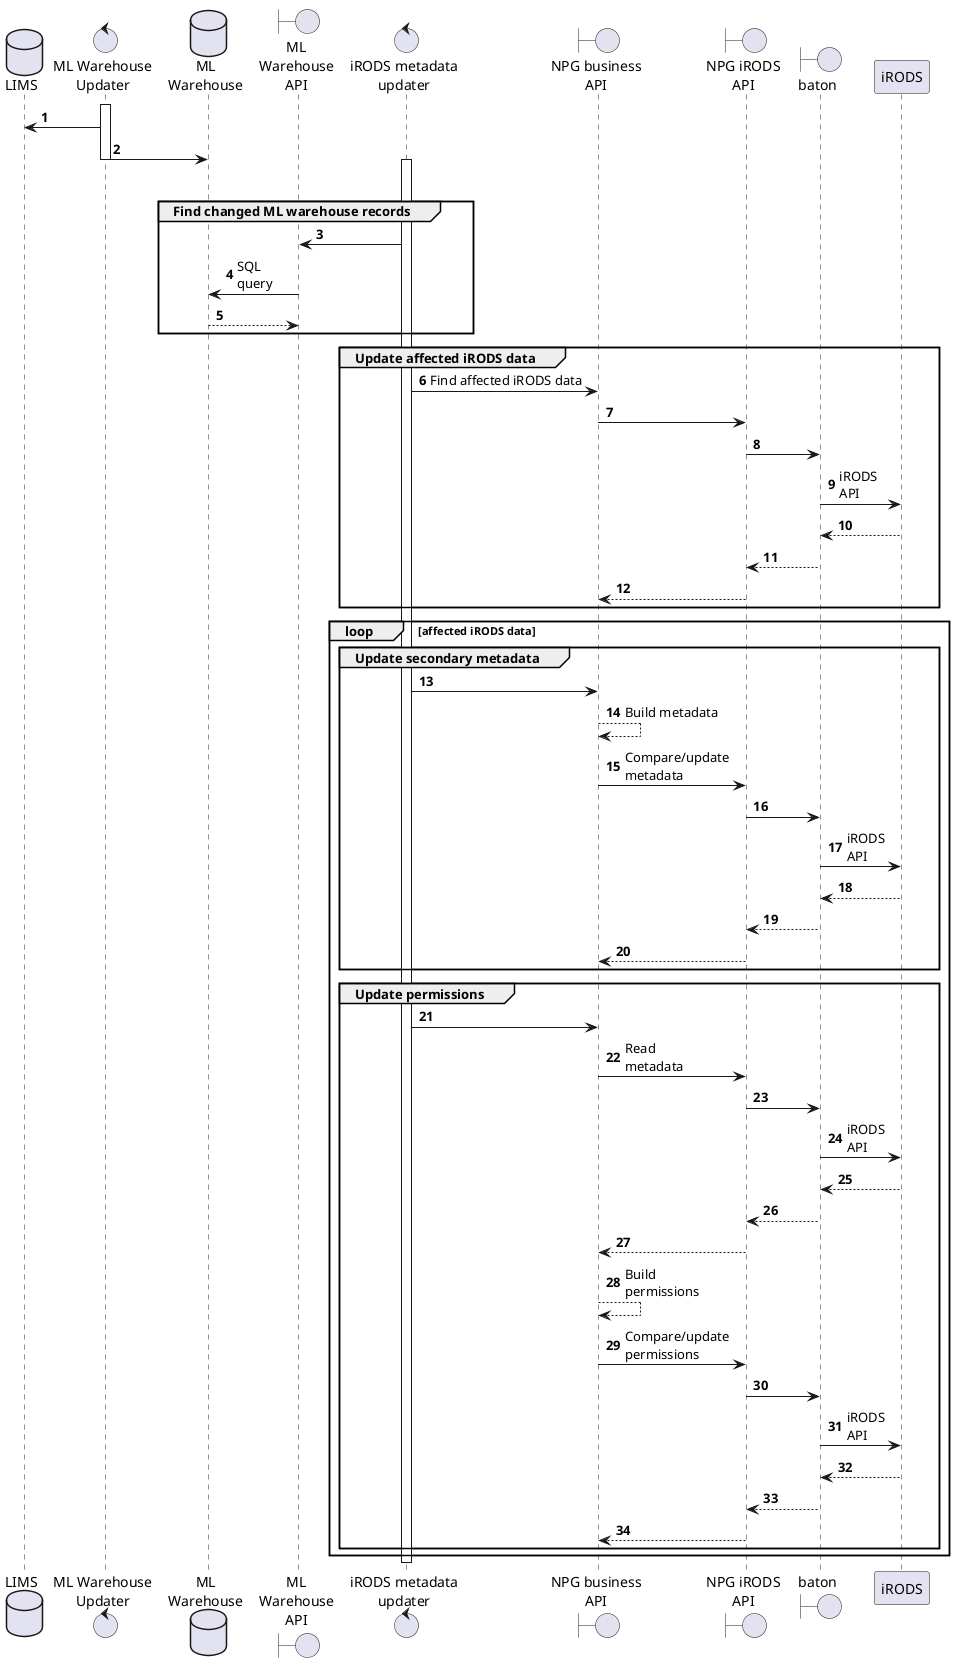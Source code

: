 @startuml
'https://plantuml.com/sequence-diagram

autonumber
database "LIMS" as lims
control "ML Warehouse\nUpdater" as wh_updater

database "ML\nWarehouse" as mlwh
boundary "ML\nWarehouse\nAPI" as mlwh_api

control "iRODS metadata\nupdater" as irods_updater

boundary "NPG business\nAPI" as npg_business_api
boundary "NPG iRODS\nAPI" as npg_irods_api

boundary "baton" as baton
participant "iRODS" as irods

activate wh_updater
wh_updater -> lims
wh_updater -> mlwh
deactivate wh_updater

group Update iRODS metadata
group Find changed ML warehouse records
activate irods_updater
irods_updater -> mlwh_api
mlwh_api -> mlwh : SQL\nquery
mlwh --> mlwh_api
end group

group Update affected iRODS data
irods_updater -> npg_business_api : Find affected iRODS data
npg_business_api -> npg_irods_api
npg_irods_api -> baton
baton -> irods : iRODS\nAPI
irods --> baton
baton --> npg_irods_api
npg_irods_api --> npg_business_api
end group

loop affected iRODS data

group Update secondary metadata
irods_updater -> npg_business_api

npg_business_api --> npg_business_api : Build metadata

npg_business_api -> npg_irods_api : Compare/update\nmetadata
npg_irods_api -> baton
baton -> irods : iRODS\nAPI
irods --> baton
baton --> npg_irods_api
npg_irods_api --> npg_business_api
end group

group Update permissions
irods_updater -> npg_business_api
npg_business_api -> npg_irods_api : Read\nmetadata

npg_irods_api -> baton
baton -> irods : iRODS\nAPI
irods --> baton
baton --> npg_irods_api
npg_irods_api --> npg_business_api

npg_business_api --> npg_business_api : Build\npermissions

npg_business_api -> npg_irods_api : Compare/update\npermissions
npg_irods_api -> baton
baton -> irods : iRODS\nAPI
irods --> baton
baton --> npg_irods_api
npg_irods_api --> npg_business_api
end group
end

deactivate irods_updater

@enduml
